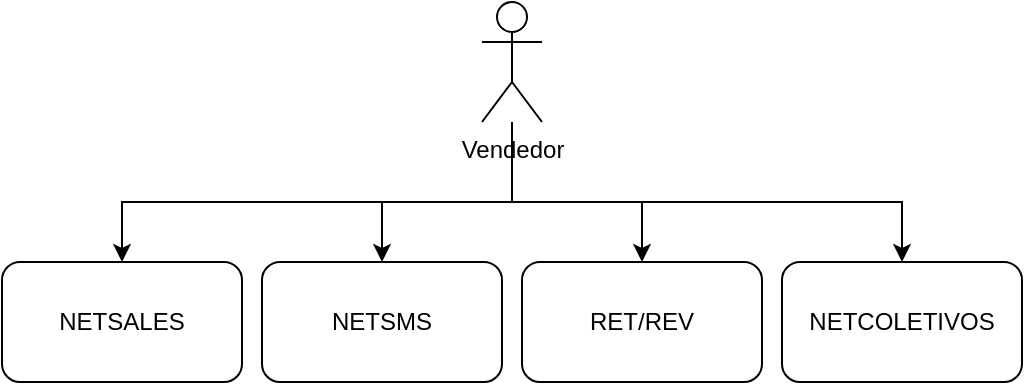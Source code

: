 <mxfile version="26.1.0">
  <diagram name="Página-1" id="fVRlKcvGjd9SxatcmZ4P">
    <mxGraphModel dx="1050" dy="522" grid="1" gridSize="10" guides="1" tooltips="1" connect="1" arrows="1" fold="1" page="1" pageScale="1" pageWidth="827" pageHeight="1169" math="0" shadow="0">
      <root>
        <mxCell id="0" />
        <mxCell id="1" parent="0" />
        <mxCell id="VaO2ZXbafpeeS3hKYFX6-1" value="NETSALES" style="rounded=1;whiteSpace=wrap;html=1;" vertex="1" parent="1">
          <mxGeometry x="159" y="140" width="120" height="60" as="geometry" />
        </mxCell>
        <mxCell id="VaO2ZXbafpeeS3hKYFX6-2" value="NETSMS" style="rounded=1;whiteSpace=wrap;html=1;" vertex="1" parent="1">
          <mxGeometry x="289" y="140" width="120" height="60" as="geometry" />
        </mxCell>
        <mxCell id="VaO2ZXbafpeeS3hKYFX6-3" value="RET/REV" style="rounded=1;whiteSpace=wrap;html=1;" vertex="1" parent="1">
          <mxGeometry x="419" y="140" width="120" height="60" as="geometry" />
        </mxCell>
        <mxCell id="VaO2ZXbafpeeS3hKYFX6-4" value="NETCOLETIVOS" style="rounded=1;whiteSpace=wrap;html=1;" vertex="1" parent="1">
          <mxGeometry x="549" y="140" width="120" height="60" as="geometry" />
        </mxCell>
        <mxCell id="VaO2ZXbafpeeS3hKYFX6-7" style="edgeStyle=orthogonalEdgeStyle;rounded=0;orthogonalLoop=1;jettySize=auto;html=1;entryX=0.5;entryY=0;entryDx=0;entryDy=0;" edge="1" parent="1" source="VaO2ZXbafpeeS3hKYFX6-5" target="VaO2ZXbafpeeS3hKYFX6-1">
          <mxGeometry relative="1" as="geometry">
            <Array as="points">
              <mxPoint x="414" y="110" />
              <mxPoint x="219" y="110" />
            </Array>
          </mxGeometry>
        </mxCell>
        <mxCell id="VaO2ZXbafpeeS3hKYFX6-8" style="edgeStyle=orthogonalEdgeStyle;rounded=0;orthogonalLoop=1;jettySize=auto;html=1;entryX=0.5;entryY=0;entryDx=0;entryDy=0;" edge="1" parent="1" source="VaO2ZXbafpeeS3hKYFX6-5" target="VaO2ZXbafpeeS3hKYFX6-2">
          <mxGeometry relative="1" as="geometry">
            <Array as="points">
              <mxPoint x="414" y="110" />
              <mxPoint x="349" y="110" />
            </Array>
          </mxGeometry>
        </mxCell>
        <mxCell id="VaO2ZXbafpeeS3hKYFX6-9" style="edgeStyle=orthogonalEdgeStyle;rounded=0;orthogonalLoop=1;jettySize=auto;html=1;" edge="1" parent="1" source="VaO2ZXbafpeeS3hKYFX6-5" target="VaO2ZXbafpeeS3hKYFX6-3">
          <mxGeometry relative="1" as="geometry">
            <Array as="points">
              <mxPoint x="414" y="110" />
              <mxPoint x="479" y="110" />
            </Array>
          </mxGeometry>
        </mxCell>
        <mxCell id="VaO2ZXbafpeeS3hKYFX6-10" style="edgeStyle=orthogonalEdgeStyle;rounded=0;orthogonalLoop=1;jettySize=auto;html=1;entryX=0.5;entryY=0;entryDx=0;entryDy=0;" edge="1" parent="1" source="VaO2ZXbafpeeS3hKYFX6-5" target="VaO2ZXbafpeeS3hKYFX6-4">
          <mxGeometry relative="1" as="geometry">
            <Array as="points">
              <mxPoint x="414" y="110" />
              <mxPoint x="609" y="110" />
            </Array>
          </mxGeometry>
        </mxCell>
        <mxCell id="VaO2ZXbafpeeS3hKYFX6-5" value="Vendedor" style="shape=umlActor;html=1;verticalLabelPosition=bottom;verticalAlign=top;align=center;" vertex="1" parent="1">
          <mxGeometry x="399" y="10" width="30" height="60" as="geometry" />
        </mxCell>
      </root>
    </mxGraphModel>
  </diagram>
</mxfile>
